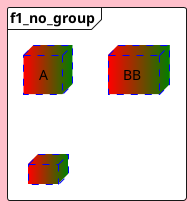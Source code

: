 {
  "sha1": "n7704iia21u92ahy4k62l5t7b364g93",
  "insertion": {
    "when": "2024-06-04T17:28:38.240Z",
    "url": "https://forum.plantuml.net/11736/locally-linecolor-linestyle-management-placement-diagram",
    "user": "plantuml@gmail.com"
  }
}
@startuml

<style>
document {
  Backgroundcolor pink
}
</style>

frame "f1_no_group" #fff {
node A #red|green;line.dashed;line:blue

node B #red|green;line.dashed;line:blue [
BB 
]

node C #red|green;line.dashed;line:blue [
]

}

@enduml
